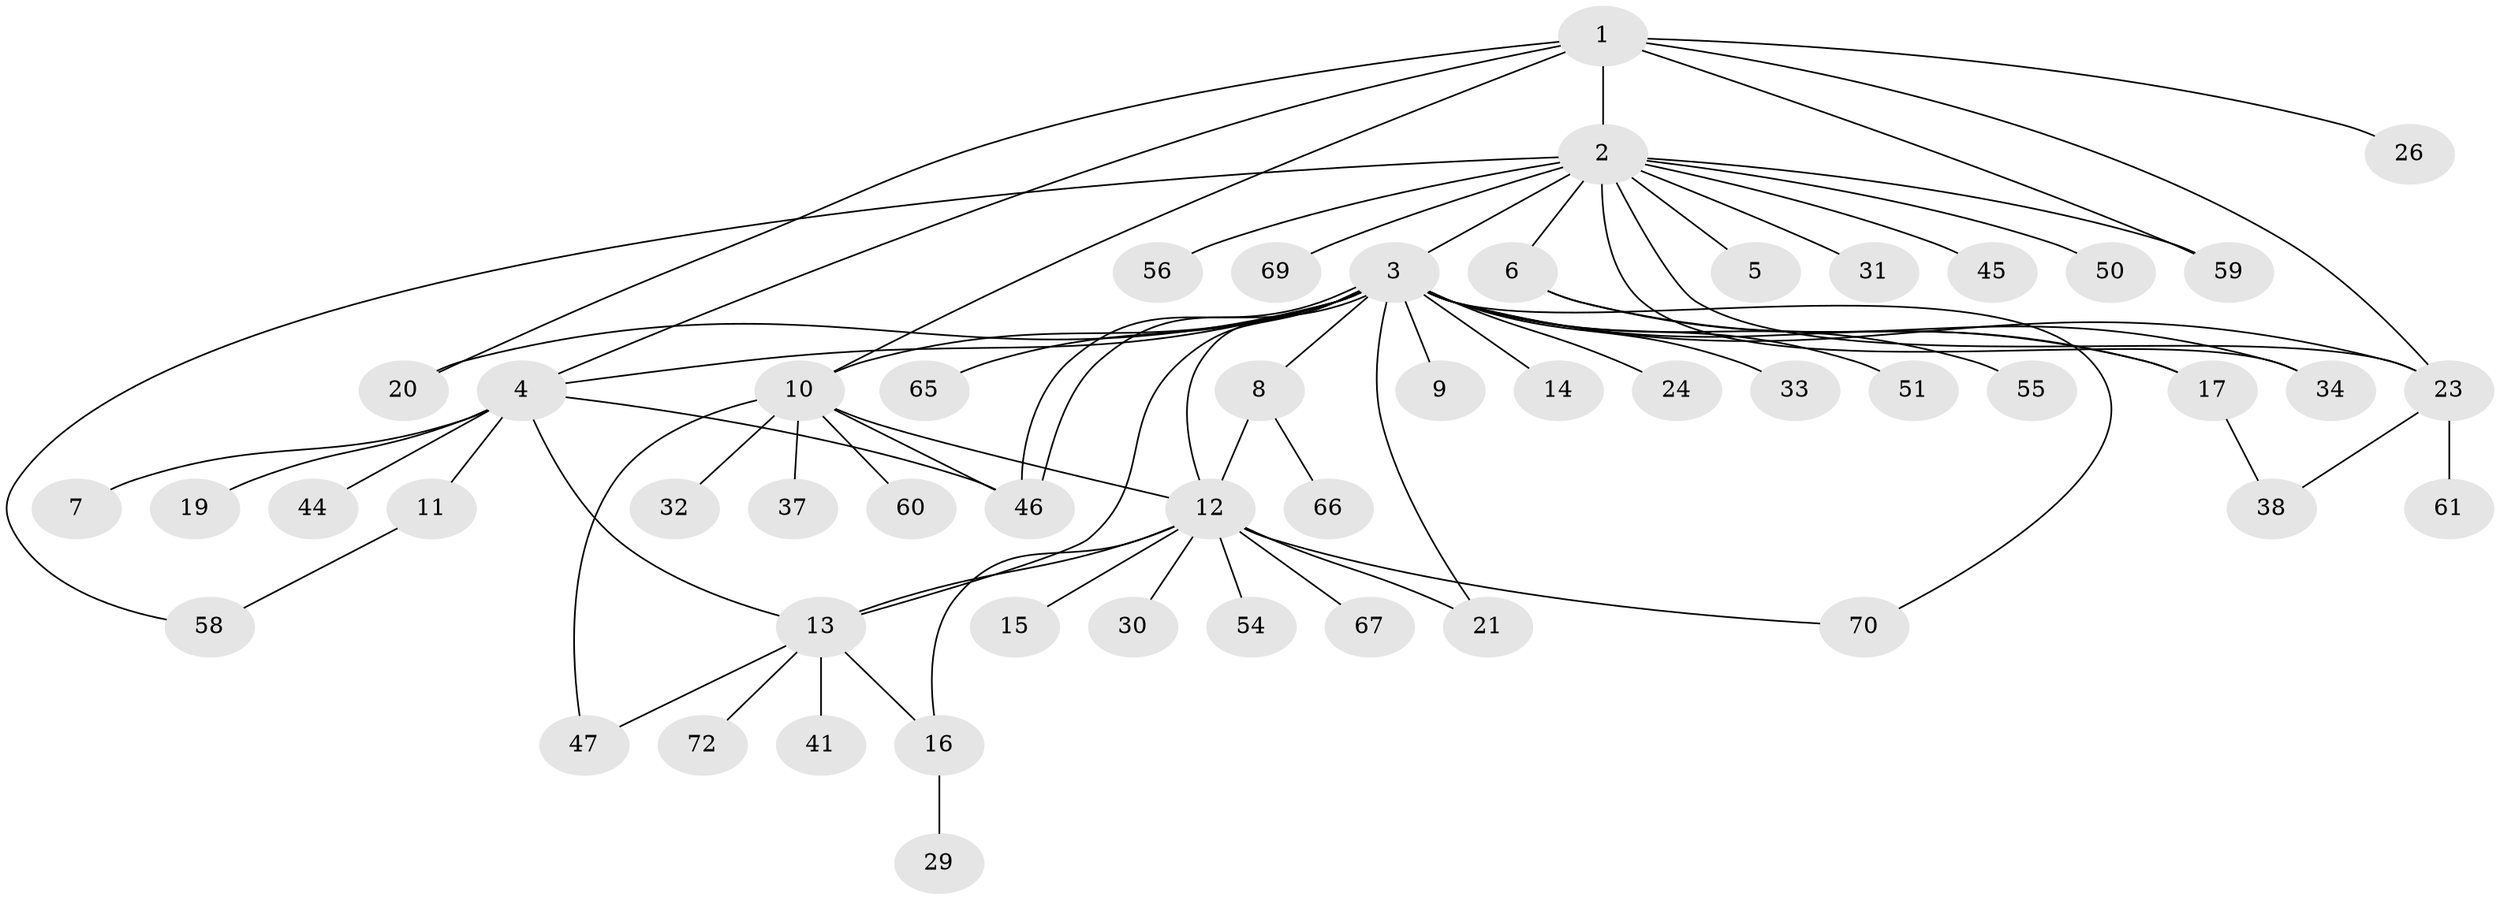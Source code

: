 // Generated by graph-tools (version 1.1) at 2025/23/03/03/25 07:23:51]
// undirected, 51 vertices, 71 edges
graph export_dot {
graph [start="1"]
  node [color=gray90,style=filled];
  1 [super="+63"];
  2 [super="+28"];
  3 [super="+25"];
  4 [super="+43"];
  5;
  6 [super="+22"];
  7;
  8 [super="+49"];
  9;
  10 [super="+18"];
  11 [super="+53"];
  12 [super="+40"];
  13 [super="+27"];
  14 [super="+36"];
  15;
  16;
  17 [super="+64"];
  19;
  20 [super="+42"];
  21 [super="+48"];
  23 [super="+35"];
  24 [super="+57"];
  26 [super="+39"];
  29;
  30;
  31;
  32;
  33 [super="+62"];
  34 [super="+52"];
  37;
  38;
  41;
  44;
  45;
  46;
  47 [super="+68"];
  50 [super="+71"];
  51;
  54;
  55;
  56;
  58;
  59;
  60;
  61;
  65;
  66;
  67;
  69;
  70;
  72;
  1 -- 2;
  1 -- 4;
  1 -- 20;
  1 -- 23;
  1 -- 26;
  1 -- 59;
  1 -- 10;
  2 -- 3;
  2 -- 5;
  2 -- 6 [weight=2];
  2 -- 31;
  2 -- 34;
  2 -- 45;
  2 -- 56;
  2 -- 58;
  2 -- 59;
  2 -- 50;
  2 -- 69;
  2 -- 23;
  3 -- 8;
  3 -- 9;
  3 -- 10;
  3 -- 12;
  3 -- 13;
  3 -- 14;
  3 -- 17;
  3 -- 20;
  3 -- 21;
  3 -- 24;
  3 -- 33;
  3 -- 46;
  3 -- 46;
  3 -- 51;
  3 -- 55;
  3 -- 65;
  3 -- 70;
  3 -- 4;
  3 -- 23;
  4 -- 7;
  4 -- 11;
  4 -- 19;
  4 -- 44;
  4 -- 46;
  4 -- 13;
  6 -- 17;
  6 -- 34;
  8 -- 66;
  8 -- 12;
  10 -- 32;
  10 -- 46;
  10 -- 37;
  10 -- 12;
  10 -- 60;
  10 -- 47;
  11 -- 58;
  12 -- 13;
  12 -- 15;
  12 -- 16;
  12 -- 30;
  12 -- 54;
  12 -- 67;
  12 -- 70;
  12 -- 21;
  13 -- 16;
  13 -- 41;
  13 -- 47;
  13 -- 72;
  16 -- 29;
  17 -- 38;
  23 -- 38;
  23 -- 61;
}
